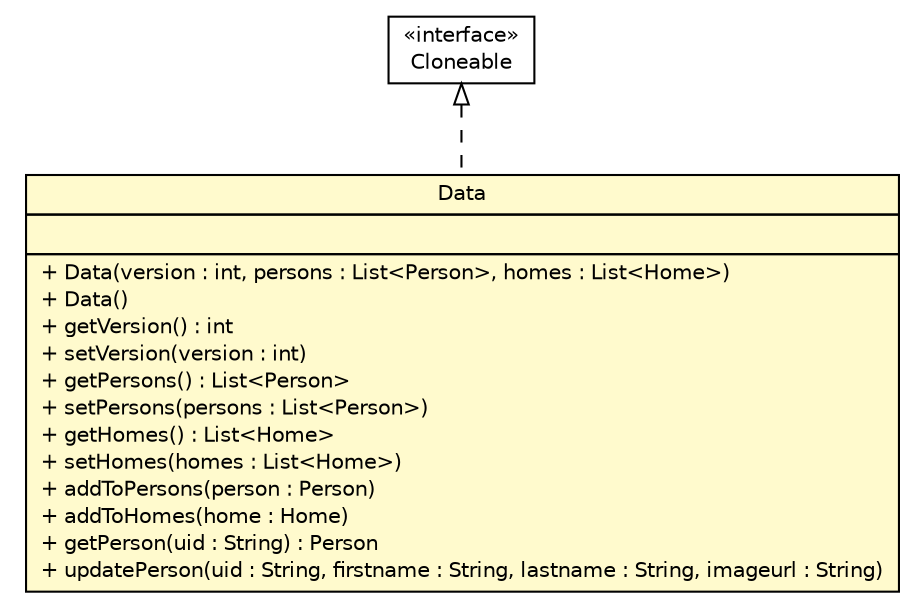 #!/usr/local/bin/dot
#
# Class diagram 
# Generated by UMLGraph version 5.1 (http://www.umlgraph.org/)
#

digraph G {
	edge [fontname="Helvetica",fontsize=10,labelfontname="Helvetica",labelfontsize=10];
	node [fontname="Helvetica",fontsize=10,shape=plaintext];
	nodesep=0.25;
	ranksep=0.5;
	// com.clapi.data.Data
	c526 [label=<<table title="com.clapi.data.Data" border="0" cellborder="1" cellspacing="0" cellpadding="2" port="p" bgcolor="lemonChiffon" href="./Data.html">
		<tr><td><table border="0" cellspacing="0" cellpadding="1">
<tr><td align="center" balign="center"> Data </td></tr>
		</table></td></tr>
		<tr><td><table border="0" cellspacing="0" cellpadding="1">
<tr><td align="left" balign="left">  </td></tr>
		</table></td></tr>
		<tr><td><table border="0" cellspacing="0" cellpadding="1">
<tr><td align="left" balign="left"> + Data(version : int, persons : List&lt;Person&gt;, homes : List&lt;Home&gt;) </td></tr>
<tr><td align="left" balign="left"> + Data() </td></tr>
<tr><td align="left" balign="left"> + getVersion() : int </td></tr>
<tr><td align="left" balign="left"> + setVersion(version : int) </td></tr>
<tr><td align="left" balign="left"> + getPersons() : List&lt;Person&gt; </td></tr>
<tr><td align="left" balign="left"> + setPersons(persons : List&lt;Person&gt;) </td></tr>
<tr><td align="left" balign="left"> + getHomes() : List&lt;Home&gt; </td></tr>
<tr><td align="left" balign="left"> + setHomes(homes : List&lt;Home&gt;) </td></tr>
<tr><td align="left" balign="left"> + addToPersons(person : Person) </td></tr>
<tr><td align="left" balign="left"> + addToHomes(home : Home) </td></tr>
<tr><td align="left" balign="left"> + getPerson(uid : String) : Person </td></tr>
<tr><td align="left" balign="left"> + updatePerson(uid : String, firstname : String, lastname : String, imageurl : String) </td></tr>
		</table></td></tr>
		</table>>, fontname="Helvetica", fontcolor="black", fontsize=10.0];
	//com.clapi.data.Data implements java.lang.Cloneable
	c529:p -> c526:p [dir=back,arrowtail=empty,style=dashed];
	// java.lang.Cloneable
	c529 [label=<<table title="java.lang.Cloneable" border="0" cellborder="1" cellspacing="0" cellpadding="2" port="p" href="http://java.sun.com/j2se/1.4.2/docs/api/java/lang/Cloneable.html">
		<tr><td><table border="0" cellspacing="0" cellpadding="1">
<tr><td align="center" balign="center"> &#171;interface&#187; </td></tr>
<tr><td align="center" balign="center"> Cloneable </td></tr>
		</table></td></tr>
		</table>>, fontname="Helvetica", fontcolor="black", fontsize=10.0];
}

